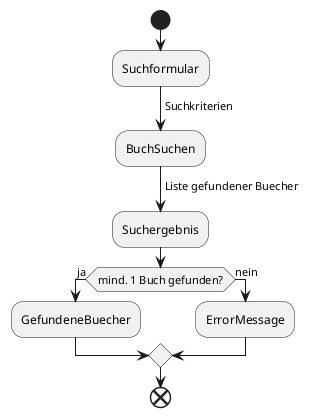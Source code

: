 ' Preview durch <Alt>d
' https://plantuml.com/de/activity-diagram-beta
' https://plantuml.com/de/guide

@startuml Datenfluss

start

:Suchformular;
-> Suchkriterien;
:BuchSuchen;
-> Liste gefundener Buecher;
:Suchergebnis;

if (mind. 1 Buch gefunden?) then (ja)
  :GefundeneBuecher;
else (nein)
  :ErrorMessage;
endif

end

@enduml
